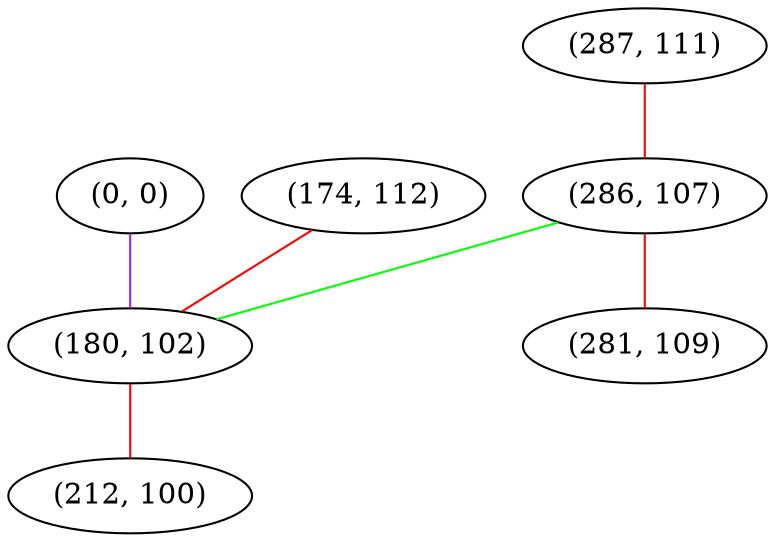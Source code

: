 graph "" {
"(0, 0)";
"(174, 112)";
"(287, 111)";
"(286, 107)";
"(281, 109)";
"(180, 102)";
"(212, 100)";
"(0, 0)" -- "(180, 102)"  [color=purple, key=0, weight=4];
"(174, 112)" -- "(180, 102)"  [color=red, key=0, weight=1];
"(287, 111)" -- "(286, 107)"  [color=red, key=0, weight=1];
"(286, 107)" -- "(281, 109)"  [color=red, key=0, weight=1];
"(286, 107)" -- "(180, 102)"  [color=green, key=0, weight=2];
"(180, 102)" -- "(212, 100)"  [color=red, key=0, weight=1];
}
